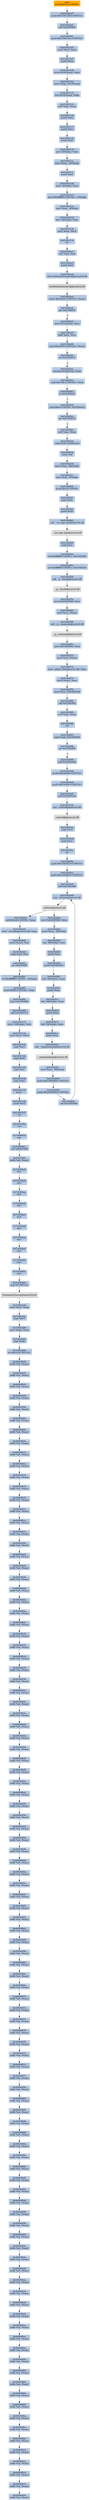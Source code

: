 digraph G {
node[shape=rectangle,style=filled,fillcolor=lightsteelblue,color=lightsteelblue]
bgcolor="transparent"
a0x01002ed5pushl_0x70UINT8[label="start\npushl $0x70<UINT8>",color="lightgrey",fillcolor="orange"];
a0x01002ed7pushl_0x10013d0UINT32[label="0x01002ed7\npushl $0x10013d0<UINT32>"];
a0x01002edccall_0x010030fc[label="0x01002edc\ncall 0x010030fc"];
a0x010030fcpushl_0x100314eUINT32[label="0x010030fc\npushl $0x100314e<UINT32>"];
a0x01003101movl_fs_0_eax[label="0x01003101\nmovl %fs:0, %eax"];
a0x01003107pushl_eax[label="0x01003107\npushl %eax"];
a0x01003108movl_0x10esp__eax[label="0x01003108\nmovl 0x10(%esp), %eax"];
a0x0100310cmovl_ebp_0x10esp_[label="0x0100310c\nmovl %ebp, 0x10(%esp)"];
a0x01003110leal_0x10esp__ebp[label="0x01003110\nleal 0x10(%esp), %ebp"];
a0x01003114subl_eax_esp[label="0x01003114\nsubl %eax, %esp"];
a0x01003116pushl_ebx[label="0x01003116\npushl %ebx"];
a0x01003117pushl_esi[label="0x01003117\npushl %esi"];
a0x01003118pushl_edi[label="0x01003118\npushl %edi"];
a0x01003119movl__8ebp__eax[label="0x01003119\nmovl -8(%ebp), %eax"];
a0x0100311cmovl_esp__24ebp_[label="0x0100311c\nmovl %esp, -24(%ebp)"];
a0x0100311fpushl_eax[label="0x0100311f\npushl %eax"];
a0x01003120movl__4ebp__eax[label="0x01003120\nmovl -4(%ebp), %eax"];
a0x01003123movl_0xffffffffUINT32__4ebp_[label="0x01003123\nmovl $0xffffffff<UINT32>, -4(%ebp)"];
a0x0100312amovl_eax__8ebp_[label="0x0100312a\nmovl %eax, -8(%ebp)"];
a0x0100312dleal__16ebp__eax[label="0x0100312d\nleal -16(%ebp), %eax"];
a0x01003130movl_eax_fs_0[label="0x01003130\nmovl %eax, %fs:0"];
a0x01003136ret[label="0x01003136\nret"];
a0x01002ee1xorl_edi_edi[label="0x01002ee1\nxorl %edi, %edi"];
a0x01002ee3pushl_edi[label="0x01002ee3\npushl %edi"];
a0x01002ee4call_GetModuleHandleA_kernel32_dll[label="0x01002ee4\ncall GetModuleHandleA@kernel32.dll"];
GetModuleHandleA_kernel32_dll[label="GetModuleHandleA@kernel32.dll",color="lightgrey",fillcolor="lightgrey"];
a0x01002eeacmpw_0x5a4dUINT16_eax_[label="0x01002eea\ncmpw $0x5a4d<UINT16>, (%eax)"];
a0x01002eefjne_0x01002f10[label="0x01002eef\njne 0x01002f10"];
a0x01002ef1movl_0x3ceax__ecx[label="0x01002ef1\nmovl 0x3c(%eax), %ecx"];
a0x01002ef4addl_eax_ecx[label="0x01002ef4\naddl %eax, %ecx"];
a0x01002ef6cmpl_0x4550UINT32_ecx_[label="0x01002ef6\ncmpl $0x4550<UINT32>, (%ecx)"];
a0x01002efcjne_0x01002f10[label="0x01002efc\njne 0x01002f10"];
a0x01002efemovzwl_0x18ecx__eax[label="0x01002efe\nmovzwl 0x18(%ecx), %eax"];
a0x01002f02cmpl_0x10bUINT32_eax[label="0x01002f02\ncmpl $0x10b<UINT32>, %eax"];
a0x01002f07je_0x01002f28[label="0x01002f07\nje 0x01002f28"];
a0x01002f28cmpl_0xeUINT8_0x74ecx_[label="0x01002f28\ncmpl $0xe<UINT8>, 0x74(%ecx)"];
a0x01002f2cjbe_0x01002f10[label="0x01002f2c\njbe 0x01002f10"];
a0x01002f2exorl_eax_eax[label="0x01002f2e\nxorl %eax, %eax"];
a0x01002f30cmpl_edi_0xe8ecx_[label="0x01002f30\ncmpl %edi, 0xe8(%ecx)"];
a0x01002f36setne_al[label="0x01002f36\nsetne %al"];
a0x01002f39movl_eax__28ebp_[label="0x01002f39\nmovl %eax, -28(%ebp)"];
a0x01002f3cmovl_edi__4ebp_[label="0x01002f3c\nmovl %edi, -4(%ebp)"];
a0x01002f3fpushl_0x2UINT8[label="0x01002f3f\npushl $0x2<UINT8>"];
a0x01002f41popl_ebx[label="0x01002f41\npopl %ebx"];
a0x01002f42pushl_ebx[label="0x01002f42\npushl %ebx"];
a0x01002f43call___set_app_type_msvcrt_dll[label="0x01002f43\ncall __set_app_type@msvcrt.dll"];
a__set_app_type_msvcrt_dll[label="__set_app_type@msvcrt.dll",color="lightgrey",fillcolor="lightgrey"];
a0x01002f49popl_ecx[label="0x01002f49\npopl %ecx"];
a0x01002f4aorl_0xffffffffUINT8_0x01005240[label="0x01002f4a\norl $0xffffffff<UINT8>, 0x01005240"];
a0x01002f51orl_0xffffffffUINT8_0x01005244[label="0x01002f51\norl $0xffffffff<UINT8>, 0x01005244"];
a0x01002f58call___p__fmode_msvcrt_dll[label="0x01002f58\ncall __p__fmode@msvcrt.dll"];
a__p__fmode_msvcrt_dll[label="__p__fmode@msvcrt.dll",color="lightgrey",fillcolor="lightgrey"];
a0x01002f5emovl_0x01005048_ecx[label="0x01002f5e\nmovl 0x01005048, %ecx"];
a0x01002f64movl_ecx_eax_[label="0x01002f64\nmovl %ecx, (%eax)"];
a0x01002f66call___p__commode_msvcrt_dll[label="0x01002f66\ncall __p__commode@msvcrt.dll"];
a__p__commode_msvcrt_dll[label="__p__commode@msvcrt.dll",color="lightgrey",fillcolor="lightgrey"];
a0x01002f6cmovl_0x01005044_ecx[label="0x01002f6c\nmovl 0x01005044, %ecx"];
a0x01002f72movl_ecx_eax_[label="0x01002f72\nmovl %ecx, (%eax)"];
a0x01002f74movl__adjust_fdiv_msvcrt_dll_eax[label="0x01002f74\nmovl _adjust_fdiv@msvcrt.dll, %eax"];
a0x01002f79movl_eax__eax[label="0x01002f79\nmovl (%eax), %eax"];
a0x01002f7bmovl_eax_0x01005248[label="0x01002f7b\nmovl %eax, 0x01005248"];
a0x01002f80call_0x010030f2[label="0x01002f80\ncall 0x010030f2"];
a0x010030f2xorl_eax_eax[label="0x010030f2\nxorl %eax, %eax"];
a0x010030f4ret[label="0x010030f4\nret"];
a0x01002f85cmpl_edi_0x01005030[label="0x01002f85\ncmpl %edi, 0x01005030"];
a0x01002f8bjne_0x01002f99[label="0x01002f8b\njne 0x01002f99"];
a0x01002f99call_0x010030db[label="0x01002f99\ncall 0x010030db"];
a0x010030dbpushl_0x30000UINT32[label="0x010030db\npushl $0x30000<UINT32>"];
a0x010030e0pushl_0x10000UINT32[label="0x010030e0\npushl $0x10000<UINT32>"];
a0x010030e5call_0x0100315a[label="0x010030e5\ncall 0x0100315a"];
a0x0100315ajmp__controlfp_msvcrt_dll[label="0x0100315a\njmp _controlfp@msvcrt.dll"];
a_controlfp_msvcrt_dll[label="_controlfp@msvcrt.dll",color="lightgrey",fillcolor="lightgrey"];
a0x010030eapopl_ecx[label="0x010030ea\npopl %ecx"];
a0x010030ebpopl_ecx[label="0x010030eb\npopl %ecx"];
a0x010030ecret[label="0x010030ec\nret"];
a0x01002f9epushl_0x1005010UINT32[label="0x01002f9e\npushl $0x1005010<UINT32>"];
a0x01002fa3pushl_0x100500cUINT32[label="0x01002fa3\npushl $0x100500c<UINT32>"];
a0x01002fa8call_0x010030d0[label="0x01002fa8\ncall 0x010030d0"];
a0x010030d0jmp__initterm_msvcrt_dll[label="0x010030d0\njmp _initterm@msvcrt.dll"];
a_initterm_msvcrt_dll[label="_initterm@msvcrt.dll",color="lightgrey",fillcolor="lightgrey"];
a0x01002fadmovl_0x01005040_eax[label="0x01002fad\nmovl 0x01005040, %eax"];
a0x01002fb2movl_eax__36ebp_[label="0x01002fb2\nmovl %eax, -36(%ebp)"];
a0x01002fb5leal__36ebp__eax[label="0x01002fb5\nleal -36(%ebp), %eax"];
a0x01002fb8pushl_eax[label="0x01002fb8\npushl %eax"];
a0x01002fb9pushl_0x0100503c[label="0x01002fb9\npushl 0x0100503c"];
a0x01002fbfleal__44ebp__eax[label="0x01002fbf\nleal -44(%ebp), %eax"];
a0x01002fc2pushl_eax[label="0x01002fc2\npushl %eax"];
a0x01002fc3leal__48ebp__eax[label="0x01002fc3\nleal -48(%ebp), %eax"];
a0x01002fc6pushl_eax[label="0x01002fc6\npushl %eax"];
a0x01002fc7leal__52ebp__eax[label="0x01002fc7\nleal -52(%ebp), %eax"];
a0x01002fcapushl_eax[label="0x01002fca\npushl %eax"];
a0x01002fcbcall___wgetmainargs_msvcrt_dll[label="0x01002fcb\ncall __wgetmainargs@msvcrt.dll"];
a__wgetmainargs_msvcrt_dll[label="__wgetmainargs@msvcrt.dll",color="lightgrey",fillcolor="lightgrey"];
a0x01002fd1movl_eax__56ebp_[label="0x01002fd1\nmovl %eax, -56(%ebp)"];
a0x01002fd4pushl_0x1005008UINT32[label="0x01002fd4\npushl $0x1005008<UINT32>"];
a0x01002fd9pushl_0x1005000UINT32[label="0x01002fd9\npushl $0x1005000<UINT32>"];
a0x01002fdecall_0x010030d0[label="0x01002fde\ncall 0x010030d0"];
a0x01002fe3addl_0x24UINT8_esp[label="0x01002fe3\naddl $0x24<UINT8>, %esp"];
a0x01002fe6movl__wcmdln_msvcrt_dll_eax[label="0x01002fe6\nmovl _wcmdln@msvcrt.dll, %eax"];
a0x01002febmovl_eax__esi[label="0x01002feb\nmovl (%eax), %esi"];
a0x01002fedcmpl_edi_esi[label="0x01002fed\ncmpl %edi, %esi"];
a0x01002fefjne_0x01002fff[label="0x01002fef\njne 0x01002fff"];
a0x01002ff1orl_0xffffffffUINT8__4ebp_[label="0x01002ff1\norl $0xffffffff<UINT8>, -4(%ebp)"];
a0x01002ff5movl_0xffUINT32_eax[label="0x01002ff5\nmovl $0xff<UINT32>, %eax"];
a0x01002ffajmp_0x010030b9[label="0x01002ffa\njmp 0x010030b9"];
a0x010030b9call_0x01003137[label="0x010030b9\ncall 0x01003137"];
a0x01003137movl__16ebp__ecx[label="0x01003137\nmovl -16(%ebp), %ecx"];
a0x0100313amovl_ecx_fs_0[label="0x0100313a\nmovl %ecx, %fs:0"];
a0x01003141popl_ecx[label="0x01003141\npopl %ecx"];
a0x01003142popl_edi[label="0x01003142\npopl %edi"];
a0x01003143popl_esi[label="0x01003143\npopl %esi"];
a0x01003144popl_ebx[label="0x01003144\npopl %ebx"];
a0x01003145leave_[label="0x01003145\nleave "];
a0x01003146pushl_ecx[label="0x01003146\npushl %ecx"];
a0x01003147ret[label="0x01003147\nret"];
a0x010030beret[label="0x010030be\nret"];
a0x7c8000c0nop_[label="0x7c8000c0\nnop "];
a0x7c8000c1call_0x63d7f9f4[label="0x7c8000c1\ncall 0x63d7f9f4"];
a0x63d7f9f4addb_al_eax_[label="0x63d7f9f4\naddb %al, (%eax)"];
a0x7c839aa8int3_[label="0x7c839aa8\nint3 "];
a0x7c839aa9int3_[label="0x7c839aa9\nint3 "];
a0x7c839aaaint3_[label="0x7c839aaa\nint3 "];
a0x7c839aabint3_[label="0x7c839aab\nint3 "];
a0x7c839aacint3_[label="0x7c839aac\nint3 "];
a0x7c839aadint3_[label="0x7c839aad\nint3 "];
a0x7c839aaeint3_[label="0x7c839aae\nint3 "];
a0x7c839aafint3_[label="0x7c839aaf\nint3 "];
a0x7c839ab0int3_[label="0x7c839ab0\nint3 "];
a0x7c839ab1int3_[label="0x7c839ab1\nint3 "];
a0x7c839ab2jmp_0x7c801e1a[label="0x7c839ab2\njmp 0x7c801e1a"];
TerminateProcess_kernel32_dll[label="TerminateProcess@kernel32.dll",color="lightgrey",fillcolor="lightgrey"];
a0x7c9032a8movl_fs_0_esp[label="0x7c9032a8\nmovl %fs:0, %esp"];
a0x7c9032afpopl_fs_0[label="0x7c9032af\npopl %fs:0"];
a0x7c9032b6movl_ebp_esp[label="0x7c9032b6\nmovl %ebp, %esp"];
a0x7c9032b8popl_ebp[label="0x7c9032b8\npopl %ebp"];
a0x7c9032b9ret_0x14UINT16[label="0x7c9032b9\nret $0x14<UINT16>"];
a0x00000000addb_al_eax_[label="0x00000000\naddb %al, (%eax)"];
a0x00000002addb_al_eax_[label="0x00000002\naddb %al, (%eax)"];
a0x00000004addb_al_eax_[label="0x00000004\naddb %al, (%eax)"];
a0x00000006addb_al_eax_[label="0x00000006\naddb %al, (%eax)"];
a0x00000008addb_al_eax_[label="0x00000008\naddb %al, (%eax)"];
a0x0000000aaddb_al_eax_[label="0x0000000a\naddb %al, (%eax)"];
a0x0000000caddb_al_eax_[label="0x0000000c\naddb %al, (%eax)"];
a0x0000000eaddb_al_eax_[label="0x0000000e\naddb %al, (%eax)"];
a0x00000010addb_al_eax_[label="0x00000010\naddb %al, (%eax)"];
a0x00000012addb_al_eax_[label="0x00000012\naddb %al, (%eax)"];
a0x00000014addb_al_eax_[label="0x00000014\naddb %al, (%eax)"];
a0x00000016addb_al_eax_[label="0x00000016\naddb %al, (%eax)"];
a0x00000018addb_al_eax_[label="0x00000018\naddb %al, (%eax)"];
a0x0000001aaddb_al_eax_[label="0x0000001a\naddb %al, (%eax)"];
a0x0000001caddb_al_eax_[label="0x0000001c\naddb %al, (%eax)"];
a0x0000001eaddb_al_eax_[label="0x0000001e\naddb %al, (%eax)"];
a0x00000020addb_al_eax_[label="0x00000020\naddb %al, (%eax)"];
a0x00000022addb_al_eax_[label="0x00000022\naddb %al, (%eax)"];
a0x00000024addb_al_eax_[label="0x00000024\naddb %al, (%eax)"];
a0x00000026addb_al_eax_[label="0x00000026\naddb %al, (%eax)"];
a0x00000028addb_al_eax_[label="0x00000028\naddb %al, (%eax)"];
a0x0000002aaddb_al_eax_[label="0x0000002a\naddb %al, (%eax)"];
a0x0000002caddb_al_eax_[label="0x0000002c\naddb %al, (%eax)"];
a0x0000002eaddb_al_eax_[label="0x0000002e\naddb %al, (%eax)"];
a0x00000030addb_al_eax_[label="0x00000030\naddb %al, (%eax)"];
a0x00000032addb_al_eax_[label="0x00000032\naddb %al, (%eax)"];
a0x00000034addb_al_eax_[label="0x00000034\naddb %al, (%eax)"];
a0x00000036addb_al_eax_[label="0x00000036\naddb %al, (%eax)"];
a0x00000038addb_al_eax_[label="0x00000038\naddb %al, (%eax)"];
a0x0000003aaddb_al_eax_[label="0x0000003a\naddb %al, (%eax)"];
a0x0000003caddb_al_eax_[label="0x0000003c\naddb %al, (%eax)"];
a0x0000003eaddb_al_eax_[label="0x0000003e\naddb %al, (%eax)"];
a0x00000040addb_al_eax_[label="0x00000040\naddb %al, (%eax)"];
a0x00000042addb_al_eax_[label="0x00000042\naddb %al, (%eax)"];
a0x00000044addb_al_eax_[label="0x00000044\naddb %al, (%eax)"];
a0x00000046addb_al_eax_[label="0x00000046\naddb %al, (%eax)"];
a0x00000048addb_al_eax_[label="0x00000048\naddb %al, (%eax)"];
a0x0000004aaddb_al_eax_[label="0x0000004a\naddb %al, (%eax)"];
a0x0000004caddb_al_eax_[label="0x0000004c\naddb %al, (%eax)"];
a0x0000004eaddb_al_eax_[label="0x0000004e\naddb %al, (%eax)"];
a0x00000050addb_al_eax_[label="0x00000050\naddb %al, (%eax)"];
a0x00000052addb_al_eax_[label="0x00000052\naddb %al, (%eax)"];
a0x00000054addb_al_eax_[label="0x00000054\naddb %al, (%eax)"];
a0x00000056addb_al_eax_[label="0x00000056\naddb %al, (%eax)"];
a0x00000058addb_al_eax_[label="0x00000058\naddb %al, (%eax)"];
a0x0000005aaddb_al_eax_[label="0x0000005a\naddb %al, (%eax)"];
a0x0000005caddb_al_eax_[label="0x0000005c\naddb %al, (%eax)"];
a0x0000005eaddb_al_eax_[label="0x0000005e\naddb %al, (%eax)"];
a0x00000060addb_al_eax_[label="0x00000060\naddb %al, (%eax)"];
a0x00000062addb_al_eax_[label="0x00000062\naddb %al, (%eax)"];
a0x00000064addb_al_eax_[label="0x00000064\naddb %al, (%eax)"];
a0x00000066addb_al_eax_[label="0x00000066\naddb %al, (%eax)"];
a0x00000068addb_al_eax_[label="0x00000068\naddb %al, (%eax)"];
a0x0000006aaddb_al_eax_[label="0x0000006a\naddb %al, (%eax)"];
a0x0000006caddb_al_eax_[label="0x0000006c\naddb %al, (%eax)"];
a0x0000006eaddb_al_eax_[label="0x0000006e\naddb %al, (%eax)"];
a0x00000070addb_al_eax_[label="0x00000070\naddb %al, (%eax)"];
a0x00000072addb_al_eax_[label="0x00000072\naddb %al, (%eax)"];
a0x00000074addb_al_eax_[label="0x00000074\naddb %al, (%eax)"];
a0x00000076addb_al_eax_[label="0x00000076\naddb %al, (%eax)"];
a0x00000078addb_al_eax_[label="0x00000078\naddb %al, (%eax)"];
a0x0000007aaddb_al_eax_[label="0x0000007a\naddb %al, (%eax)"];
a0x0000007caddb_al_eax_[label="0x0000007c\naddb %al, (%eax)"];
a0x0000007eaddb_al_eax_[label="0x0000007e\naddb %al, (%eax)"];
a0x00000080addb_al_eax_[label="0x00000080\naddb %al, (%eax)"];
a0x00000082addb_al_eax_[label="0x00000082\naddb %al, (%eax)"];
a0x00000084addb_al_eax_[label="0x00000084\naddb %al, (%eax)"];
a0x00000086addb_al_eax_[label="0x00000086\naddb %al, (%eax)"];
a0x00000088addb_al_eax_[label="0x00000088\naddb %al, (%eax)"];
a0x0000008aaddb_al_eax_[label="0x0000008a\naddb %al, (%eax)"];
a0x0000008caddb_al_eax_[label="0x0000008c\naddb %al, (%eax)"];
a0x0000008eaddb_al_eax_[label="0x0000008e\naddb %al, (%eax)"];
a0x00000090addb_al_eax_[label="0x00000090\naddb %al, (%eax)"];
a0x00000092addb_al_eax_[label="0x00000092\naddb %al, (%eax)"];
a0x00000094addb_al_eax_[label="0x00000094\naddb %al, (%eax)"];
a0x00000096addb_al_eax_[label="0x00000096\naddb %al, (%eax)"];
a0x00000098addb_al_eax_[label="0x00000098\naddb %al, (%eax)"];
a0x0000009aaddb_al_eax_[label="0x0000009a\naddb %al, (%eax)"];
a0x0000009caddb_al_eax_[label="0x0000009c\naddb %al, (%eax)"];
a0x0000009eaddb_al_eax_[label="0x0000009e\naddb %al, (%eax)"];
a0x000000a0addb_al_eax_[label="0x000000a0\naddb %al, (%eax)"];
a0x000000a2addb_al_eax_[label="0x000000a2\naddb %al, (%eax)"];
a0x000000a4addb_al_eax_[label="0x000000a4\naddb %al, (%eax)"];
a0x000000a6addb_al_eax_[label="0x000000a6\naddb %al, (%eax)"];
a0x000000a8addb_al_eax_[label="0x000000a8\naddb %al, (%eax)"];
a0x000000aaaddb_al_eax_[label="0x000000aa\naddb %al, (%eax)"];
a0x000000acaddb_al_eax_[label="0x000000ac\naddb %al, (%eax)"];
a0x000000aeaddb_al_eax_[label="0x000000ae\naddb %al, (%eax)"];
a0x000000b0addb_al_eax_[label="0x000000b0\naddb %al, (%eax)"];
a0x000000b2addb_al_eax_[label="0x000000b2\naddb %al, (%eax)"];
a0x000000b4addb_al_eax_[label="0x000000b4\naddb %al, (%eax)"];
a0x000000b6addb_al_eax_[label="0x000000b6\naddb %al, (%eax)"];
a0x000000b8addb_al_eax_[label="0x000000b8\naddb %al, (%eax)"];
a0x000000baaddb_al_eax_[label="0x000000ba\naddb %al, (%eax)"];
a0x000000bcaddb_al_eax_[label="0x000000bc\naddb %al, (%eax)"];
a0x000000beaddb_al_eax_[label="0x000000be\naddb %al, (%eax)"];
a0x000000c0addb_al_eax_[label="0x000000c0\naddb %al, (%eax)"];
a0x000000c2addb_al_eax_[label="0x000000c2\naddb %al, (%eax)"];
a0x000000c4addb_al_eax_[label="0x000000c4\naddb %al, (%eax)"];
a0x000000c6addb_al_eax_[label="0x000000c6\naddb %al, (%eax)"];
a0x000000c8addb_al_eax_[label="0x000000c8\naddb %al, (%eax)"];
a0x01002ed5pushl_0x70UINT8 -> a0x01002ed7pushl_0x10013d0UINT32 [color="#000000"];
a0x01002ed7pushl_0x10013d0UINT32 -> a0x01002edccall_0x010030fc [color="#000000"];
a0x01002edccall_0x010030fc -> a0x010030fcpushl_0x100314eUINT32 [color="#000000"];
a0x010030fcpushl_0x100314eUINT32 -> a0x01003101movl_fs_0_eax [color="#000000"];
a0x01003101movl_fs_0_eax -> a0x01003107pushl_eax [color="#000000"];
a0x01003107pushl_eax -> a0x01003108movl_0x10esp__eax [color="#000000"];
a0x01003108movl_0x10esp__eax -> a0x0100310cmovl_ebp_0x10esp_ [color="#000000"];
a0x0100310cmovl_ebp_0x10esp_ -> a0x01003110leal_0x10esp__ebp [color="#000000"];
a0x01003110leal_0x10esp__ebp -> a0x01003114subl_eax_esp [color="#000000"];
a0x01003114subl_eax_esp -> a0x01003116pushl_ebx [color="#000000"];
a0x01003116pushl_ebx -> a0x01003117pushl_esi [color="#000000"];
a0x01003117pushl_esi -> a0x01003118pushl_edi [color="#000000"];
a0x01003118pushl_edi -> a0x01003119movl__8ebp__eax [color="#000000"];
a0x01003119movl__8ebp__eax -> a0x0100311cmovl_esp__24ebp_ [color="#000000"];
a0x0100311cmovl_esp__24ebp_ -> a0x0100311fpushl_eax [color="#000000"];
a0x0100311fpushl_eax -> a0x01003120movl__4ebp__eax [color="#000000"];
a0x01003120movl__4ebp__eax -> a0x01003123movl_0xffffffffUINT32__4ebp_ [color="#000000"];
a0x01003123movl_0xffffffffUINT32__4ebp_ -> a0x0100312amovl_eax__8ebp_ [color="#000000"];
a0x0100312amovl_eax__8ebp_ -> a0x0100312dleal__16ebp__eax [color="#000000"];
a0x0100312dleal__16ebp__eax -> a0x01003130movl_eax_fs_0 [color="#000000"];
a0x01003130movl_eax_fs_0 -> a0x01003136ret [color="#000000"];
a0x01003136ret -> a0x01002ee1xorl_edi_edi [color="#000000"];
a0x01002ee1xorl_edi_edi -> a0x01002ee3pushl_edi [color="#000000"];
a0x01002ee3pushl_edi -> a0x01002ee4call_GetModuleHandleA_kernel32_dll [color="#000000"];
a0x01002ee4call_GetModuleHandleA_kernel32_dll -> GetModuleHandleA_kernel32_dll [color="#000000"];
GetModuleHandleA_kernel32_dll -> a0x01002eeacmpw_0x5a4dUINT16_eax_ [color="#000000"];
a0x01002eeacmpw_0x5a4dUINT16_eax_ -> a0x01002eefjne_0x01002f10 [color="#000000"];
a0x01002eefjne_0x01002f10 -> a0x01002ef1movl_0x3ceax__ecx [color="#000000",label="F"];
a0x01002ef1movl_0x3ceax__ecx -> a0x01002ef4addl_eax_ecx [color="#000000"];
a0x01002ef4addl_eax_ecx -> a0x01002ef6cmpl_0x4550UINT32_ecx_ [color="#000000"];
a0x01002ef6cmpl_0x4550UINT32_ecx_ -> a0x01002efcjne_0x01002f10 [color="#000000"];
a0x01002efcjne_0x01002f10 -> a0x01002efemovzwl_0x18ecx__eax [color="#000000",label="F"];
a0x01002efemovzwl_0x18ecx__eax -> a0x01002f02cmpl_0x10bUINT32_eax [color="#000000"];
a0x01002f02cmpl_0x10bUINT32_eax -> a0x01002f07je_0x01002f28 [color="#000000"];
a0x01002f07je_0x01002f28 -> a0x01002f28cmpl_0xeUINT8_0x74ecx_ [color="#000000",label="T"];
a0x01002f28cmpl_0xeUINT8_0x74ecx_ -> a0x01002f2cjbe_0x01002f10 [color="#000000"];
a0x01002f2cjbe_0x01002f10 -> a0x01002f2exorl_eax_eax [color="#000000",label="F"];
a0x01002f2exorl_eax_eax -> a0x01002f30cmpl_edi_0xe8ecx_ [color="#000000"];
a0x01002f30cmpl_edi_0xe8ecx_ -> a0x01002f36setne_al [color="#000000"];
a0x01002f36setne_al -> a0x01002f39movl_eax__28ebp_ [color="#000000"];
a0x01002f39movl_eax__28ebp_ -> a0x01002f3cmovl_edi__4ebp_ [color="#000000"];
a0x01002f3cmovl_edi__4ebp_ -> a0x01002f3fpushl_0x2UINT8 [color="#000000"];
a0x01002f3fpushl_0x2UINT8 -> a0x01002f41popl_ebx [color="#000000"];
a0x01002f41popl_ebx -> a0x01002f42pushl_ebx [color="#000000"];
a0x01002f42pushl_ebx -> a0x01002f43call___set_app_type_msvcrt_dll [color="#000000"];
a0x01002f43call___set_app_type_msvcrt_dll -> a__set_app_type_msvcrt_dll [color="#000000"];
a__set_app_type_msvcrt_dll -> a0x01002f49popl_ecx [color="#000000"];
a0x01002f49popl_ecx -> a0x01002f4aorl_0xffffffffUINT8_0x01005240 [color="#000000"];
a0x01002f4aorl_0xffffffffUINT8_0x01005240 -> a0x01002f51orl_0xffffffffUINT8_0x01005244 [color="#000000"];
a0x01002f51orl_0xffffffffUINT8_0x01005244 -> a0x01002f58call___p__fmode_msvcrt_dll [color="#000000"];
a0x01002f58call___p__fmode_msvcrt_dll -> a__p__fmode_msvcrt_dll [color="#000000"];
a__p__fmode_msvcrt_dll -> a0x01002f5emovl_0x01005048_ecx [color="#000000"];
a0x01002f5emovl_0x01005048_ecx -> a0x01002f64movl_ecx_eax_ [color="#000000"];
a0x01002f64movl_ecx_eax_ -> a0x01002f66call___p__commode_msvcrt_dll [color="#000000"];
a0x01002f66call___p__commode_msvcrt_dll -> a__p__commode_msvcrt_dll [color="#000000"];
a__p__commode_msvcrt_dll -> a0x01002f6cmovl_0x01005044_ecx [color="#000000"];
a0x01002f6cmovl_0x01005044_ecx -> a0x01002f72movl_ecx_eax_ [color="#000000"];
a0x01002f72movl_ecx_eax_ -> a0x01002f74movl__adjust_fdiv_msvcrt_dll_eax [color="#000000"];
a0x01002f74movl__adjust_fdiv_msvcrt_dll_eax -> a0x01002f79movl_eax__eax [color="#000000"];
a0x01002f79movl_eax__eax -> a0x01002f7bmovl_eax_0x01005248 [color="#000000"];
a0x01002f7bmovl_eax_0x01005248 -> a0x01002f80call_0x010030f2 [color="#000000"];
a0x01002f80call_0x010030f2 -> a0x010030f2xorl_eax_eax [color="#000000"];
a0x010030f2xorl_eax_eax -> a0x010030f4ret [color="#000000"];
a0x010030f4ret -> a0x01002f85cmpl_edi_0x01005030 [color="#000000"];
a0x01002f85cmpl_edi_0x01005030 -> a0x01002f8bjne_0x01002f99 [color="#000000"];
a0x01002f8bjne_0x01002f99 -> a0x01002f99call_0x010030db [color="#000000",label="T"];
a0x01002f99call_0x010030db -> a0x010030dbpushl_0x30000UINT32 [color="#000000"];
a0x010030dbpushl_0x30000UINT32 -> a0x010030e0pushl_0x10000UINT32 [color="#000000"];
a0x010030e0pushl_0x10000UINT32 -> a0x010030e5call_0x0100315a [color="#000000"];
a0x010030e5call_0x0100315a -> a0x0100315ajmp__controlfp_msvcrt_dll [color="#000000"];
a0x0100315ajmp__controlfp_msvcrt_dll -> a_controlfp_msvcrt_dll [color="#000000"];
a_controlfp_msvcrt_dll -> a0x010030eapopl_ecx [color="#000000"];
a0x010030eapopl_ecx -> a0x010030ebpopl_ecx [color="#000000"];
a0x010030ebpopl_ecx -> a0x010030ecret [color="#000000"];
a0x010030ecret -> a0x01002f9epushl_0x1005010UINT32 [color="#000000"];
a0x01002f9epushl_0x1005010UINT32 -> a0x01002fa3pushl_0x100500cUINT32 [color="#000000"];
a0x01002fa3pushl_0x100500cUINT32 -> a0x01002fa8call_0x010030d0 [color="#000000"];
a0x01002fa8call_0x010030d0 -> a0x010030d0jmp__initterm_msvcrt_dll [color="#000000"];
a0x010030d0jmp__initterm_msvcrt_dll -> a_initterm_msvcrt_dll [color="#000000"];
a_initterm_msvcrt_dll -> a0x01002fadmovl_0x01005040_eax [color="#000000"];
a0x01002fadmovl_0x01005040_eax -> a0x01002fb2movl_eax__36ebp_ [color="#000000"];
a0x01002fb2movl_eax__36ebp_ -> a0x01002fb5leal__36ebp__eax [color="#000000"];
a0x01002fb5leal__36ebp__eax -> a0x01002fb8pushl_eax [color="#000000"];
a0x01002fb8pushl_eax -> a0x01002fb9pushl_0x0100503c [color="#000000"];
a0x01002fb9pushl_0x0100503c -> a0x01002fbfleal__44ebp__eax [color="#000000"];
a0x01002fbfleal__44ebp__eax -> a0x01002fc2pushl_eax [color="#000000"];
a0x01002fc2pushl_eax -> a0x01002fc3leal__48ebp__eax [color="#000000"];
a0x01002fc3leal__48ebp__eax -> a0x01002fc6pushl_eax [color="#000000"];
a0x01002fc6pushl_eax -> a0x01002fc7leal__52ebp__eax [color="#000000"];
a0x01002fc7leal__52ebp__eax -> a0x01002fcapushl_eax [color="#000000"];
a0x01002fcapushl_eax -> a0x01002fcbcall___wgetmainargs_msvcrt_dll [color="#000000"];
a0x01002fcbcall___wgetmainargs_msvcrt_dll -> a__wgetmainargs_msvcrt_dll [color="#000000"];
a__wgetmainargs_msvcrt_dll -> a0x01002fd1movl_eax__56ebp_ [color="#000000"];
a0x01002fd1movl_eax__56ebp_ -> a0x01002fd4pushl_0x1005008UINT32 [color="#000000"];
a0x01002fd4pushl_0x1005008UINT32 -> a0x01002fd9pushl_0x1005000UINT32 [color="#000000"];
a0x01002fd9pushl_0x1005000UINT32 -> a0x01002fdecall_0x010030d0 [color="#000000"];
a0x01002fdecall_0x010030d0 -> a0x010030d0jmp__initterm_msvcrt_dll [color="#000000"];
a_initterm_msvcrt_dll -> a0x01002fe3addl_0x24UINT8_esp [color="#000000"];
a0x01002fe3addl_0x24UINT8_esp -> a0x01002fe6movl__wcmdln_msvcrt_dll_eax [color="#000000"];
a0x01002fe6movl__wcmdln_msvcrt_dll_eax -> a0x01002febmovl_eax__esi [color="#000000"];
a0x01002febmovl_eax__esi -> a0x01002fedcmpl_edi_esi [color="#000000"];
a0x01002fedcmpl_edi_esi -> a0x01002fefjne_0x01002fff [color="#000000"];
a0x01002fefjne_0x01002fff -> a0x01002ff1orl_0xffffffffUINT8__4ebp_ [color="#000000",label="F"];
a0x01002ff1orl_0xffffffffUINT8__4ebp_ -> a0x01002ff5movl_0xffUINT32_eax [color="#000000"];
a0x01002ff5movl_0xffUINT32_eax -> a0x01002ffajmp_0x010030b9 [color="#000000"];
a0x01002ffajmp_0x010030b9 -> a0x010030b9call_0x01003137 [color="#000000"];
a0x010030b9call_0x01003137 -> a0x01003137movl__16ebp__ecx [color="#000000"];
a0x01003137movl__16ebp__ecx -> a0x0100313amovl_ecx_fs_0 [color="#000000"];
a0x0100313amovl_ecx_fs_0 -> a0x01003141popl_ecx [color="#000000"];
a0x01003141popl_ecx -> a0x01003142popl_edi [color="#000000"];
a0x01003142popl_edi -> a0x01003143popl_esi [color="#000000"];
a0x01003143popl_esi -> a0x01003144popl_ebx [color="#000000"];
a0x01003144popl_ebx -> a0x01003145leave_ [color="#000000"];
a0x01003145leave_ -> a0x01003146pushl_ecx [color="#000000"];
a0x01003146pushl_ecx -> a0x01003147ret [color="#000000"];
a0x01003147ret -> a0x010030beret [color="#000000"];
a0x010030beret -> a0x7c8000c0nop_ [color="#000000"];
a0x7c8000c0nop_ -> a0x7c8000c1call_0x63d7f9f4 [color="#000000"];
a0x7c8000c1call_0x63d7f9f4 -> a0x63d7f9f4addb_al_eax_ [color="#000000"];
a0x63d7f9f4addb_al_eax_ -> a0x7c839aa8int3_ [color="#000000"];
a0x7c839aa8int3_ -> a0x7c839aa9int3_ [color="#000000"];
a0x7c839aa9int3_ -> a0x7c839aaaint3_ [color="#000000"];
a0x7c839aaaint3_ -> a0x7c839aabint3_ [color="#000000"];
a0x7c839aabint3_ -> a0x7c839aacint3_ [color="#000000"];
a0x7c839aacint3_ -> a0x7c839aadint3_ [color="#000000"];
a0x7c839aadint3_ -> a0x7c839aaeint3_ [color="#000000"];
a0x7c839aaeint3_ -> a0x7c839aafint3_ [color="#000000"];
a0x7c839aafint3_ -> a0x7c839ab0int3_ [color="#000000"];
a0x7c839ab0int3_ -> a0x7c839ab1int3_ [color="#000000"];
a0x7c839ab1int3_ -> a0x7c839ab2jmp_0x7c801e1a [color="#000000"];
a0x7c839ab2jmp_0x7c801e1a -> TerminateProcess_kernel32_dll [color="#000000"];
TerminateProcess_kernel32_dll -> a0x7c9032a8movl_fs_0_esp [color="#000000"];
a0x7c9032a8movl_fs_0_esp -> a0x7c9032afpopl_fs_0 [color="#000000"];
a0x7c9032afpopl_fs_0 -> a0x7c9032b6movl_ebp_esp [color="#000000"];
a0x7c9032b6movl_ebp_esp -> a0x7c9032b8popl_ebp [color="#000000"];
a0x7c9032b8popl_ebp -> a0x7c9032b9ret_0x14UINT16 [color="#000000"];
a0x7c9032b9ret_0x14UINT16 -> a0x00000000addb_al_eax_ [color="#000000"];
a0x00000000addb_al_eax_ -> a0x00000002addb_al_eax_ [color="#000000"];
a0x00000002addb_al_eax_ -> a0x00000004addb_al_eax_ [color="#000000"];
a0x00000004addb_al_eax_ -> a0x00000006addb_al_eax_ [color="#000000"];
a0x00000006addb_al_eax_ -> a0x00000008addb_al_eax_ [color="#000000"];
a0x00000008addb_al_eax_ -> a0x0000000aaddb_al_eax_ [color="#000000"];
a0x0000000aaddb_al_eax_ -> a0x0000000caddb_al_eax_ [color="#000000"];
a0x0000000caddb_al_eax_ -> a0x0000000eaddb_al_eax_ [color="#000000"];
a0x0000000eaddb_al_eax_ -> a0x00000010addb_al_eax_ [color="#000000"];
a0x00000010addb_al_eax_ -> a0x00000012addb_al_eax_ [color="#000000"];
a0x00000012addb_al_eax_ -> a0x00000014addb_al_eax_ [color="#000000"];
a0x00000014addb_al_eax_ -> a0x00000016addb_al_eax_ [color="#000000"];
a0x00000016addb_al_eax_ -> a0x00000018addb_al_eax_ [color="#000000"];
a0x00000018addb_al_eax_ -> a0x0000001aaddb_al_eax_ [color="#000000"];
a0x0000001aaddb_al_eax_ -> a0x0000001caddb_al_eax_ [color="#000000"];
a0x0000001caddb_al_eax_ -> a0x0000001eaddb_al_eax_ [color="#000000"];
a0x0000001eaddb_al_eax_ -> a0x00000020addb_al_eax_ [color="#000000"];
a0x00000020addb_al_eax_ -> a0x00000022addb_al_eax_ [color="#000000"];
a0x00000022addb_al_eax_ -> a0x00000024addb_al_eax_ [color="#000000"];
a0x00000024addb_al_eax_ -> a0x00000026addb_al_eax_ [color="#000000"];
a0x00000026addb_al_eax_ -> a0x00000028addb_al_eax_ [color="#000000"];
a0x00000028addb_al_eax_ -> a0x0000002aaddb_al_eax_ [color="#000000"];
a0x0000002aaddb_al_eax_ -> a0x0000002caddb_al_eax_ [color="#000000"];
a0x0000002caddb_al_eax_ -> a0x0000002eaddb_al_eax_ [color="#000000"];
a0x0000002eaddb_al_eax_ -> a0x00000030addb_al_eax_ [color="#000000"];
a0x00000030addb_al_eax_ -> a0x00000032addb_al_eax_ [color="#000000"];
a0x00000032addb_al_eax_ -> a0x00000034addb_al_eax_ [color="#000000"];
a0x00000034addb_al_eax_ -> a0x00000036addb_al_eax_ [color="#000000"];
a0x00000036addb_al_eax_ -> a0x00000038addb_al_eax_ [color="#000000"];
a0x00000038addb_al_eax_ -> a0x0000003aaddb_al_eax_ [color="#000000"];
a0x0000003aaddb_al_eax_ -> a0x0000003caddb_al_eax_ [color="#000000"];
a0x0000003caddb_al_eax_ -> a0x0000003eaddb_al_eax_ [color="#000000"];
a0x0000003eaddb_al_eax_ -> a0x00000040addb_al_eax_ [color="#000000"];
a0x00000040addb_al_eax_ -> a0x00000042addb_al_eax_ [color="#000000"];
a0x00000042addb_al_eax_ -> a0x00000044addb_al_eax_ [color="#000000"];
a0x00000044addb_al_eax_ -> a0x00000046addb_al_eax_ [color="#000000"];
a0x00000046addb_al_eax_ -> a0x00000048addb_al_eax_ [color="#000000"];
a0x00000048addb_al_eax_ -> a0x0000004aaddb_al_eax_ [color="#000000"];
a0x0000004aaddb_al_eax_ -> a0x0000004caddb_al_eax_ [color="#000000"];
a0x0000004caddb_al_eax_ -> a0x0000004eaddb_al_eax_ [color="#000000"];
a0x0000004eaddb_al_eax_ -> a0x00000050addb_al_eax_ [color="#000000"];
a0x00000050addb_al_eax_ -> a0x00000052addb_al_eax_ [color="#000000"];
a0x00000052addb_al_eax_ -> a0x00000054addb_al_eax_ [color="#000000"];
a0x00000054addb_al_eax_ -> a0x00000056addb_al_eax_ [color="#000000"];
a0x00000056addb_al_eax_ -> a0x00000058addb_al_eax_ [color="#000000"];
a0x00000058addb_al_eax_ -> a0x0000005aaddb_al_eax_ [color="#000000"];
a0x0000005aaddb_al_eax_ -> a0x0000005caddb_al_eax_ [color="#000000"];
a0x0000005caddb_al_eax_ -> a0x0000005eaddb_al_eax_ [color="#000000"];
a0x0000005eaddb_al_eax_ -> a0x00000060addb_al_eax_ [color="#000000"];
a0x00000060addb_al_eax_ -> a0x00000062addb_al_eax_ [color="#000000"];
a0x00000062addb_al_eax_ -> a0x00000064addb_al_eax_ [color="#000000"];
a0x00000064addb_al_eax_ -> a0x00000066addb_al_eax_ [color="#000000"];
a0x00000066addb_al_eax_ -> a0x00000068addb_al_eax_ [color="#000000"];
a0x00000068addb_al_eax_ -> a0x0000006aaddb_al_eax_ [color="#000000"];
a0x0000006aaddb_al_eax_ -> a0x0000006caddb_al_eax_ [color="#000000"];
a0x0000006caddb_al_eax_ -> a0x0000006eaddb_al_eax_ [color="#000000"];
a0x0000006eaddb_al_eax_ -> a0x00000070addb_al_eax_ [color="#000000"];
a0x00000070addb_al_eax_ -> a0x00000072addb_al_eax_ [color="#000000"];
a0x00000072addb_al_eax_ -> a0x00000074addb_al_eax_ [color="#000000"];
a0x00000074addb_al_eax_ -> a0x00000076addb_al_eax_ [color="#000000"];
a0x00000076addb_al_eax_ -> a0x00000078addb_al_eax_ [color="#000000"];
a0x00000078addb_al_eax_ -> a0x0000007aaddb_al_eax_ [color="#000000"];
a0x0000007aaddb_al_eax_ -> a0x0000007caddb_al_eax_ [color="#000000"];
a0x0000007caddb_al_eax_ -> a0x0000007eaddb_al_eax_ [color="#000000"];
a0x0000007eaddb_al_eax_ -> a0x00000080addb_al_eax_ [color="#000000"];
a0x00000080addb_al_eax_ -> a0x00000082addb_al_eax_ [color="#000000"];
a0x00000082addb_al_eax_ -> a0x00000084addb_al_eax_ [color="#000000"];
a0x00000084addb_al_eax_ -> a0x00000086addb_al_eax_ [color="#000000"];
a0x00000086addb_al_eax_ -> a0x00000088addb_al_eax_ [color="#000000"];
a0x00000088addb_al_eax_ -> a0x0000008aaddb_al_eax_ [color="#000000"];
a0x0000008aaddb_al_eax_ -> a0x0000008caddb_al_eax_ [color="#000000"];
a0x0000008caddb_al_eax_ -> a0x0000008eaddb_al_eax_ [color="#000000"];
a0x0000008eaddb_al_eax_ -> a0x00000090addb_al_eax_ [color="#000000"];
a0x00000090addb_al_eax_ -> a0x00000092addb_al_eax_ [color="#000000"];
a0x00000092addb_al_eax_ -> a0x00000094addb_al_eax_ [color="#000000"];
a0x00000094addb_al_eax_ -> a0x00000096addb_al_eax_ [color="#000000"];
a0x00000096addb_al_eax_ -> a0x00000098addb_al_eax_ [color="#000000"];
a0x00000098addb_al_eax_ -> a0x0000009aaddb_al_eax_ [color="#000000"];
a0x0000009aaddb_al_eax_ -> a0x0000009caddb_al_eax_ [color="#000000"];
a0x0000009caddb_al_eax_ -> a0x0000009eaddb_al_eax_ [color="#000000"];
a0x0000009eaddb_al_eax_ -> a0x000000a0addb_al_eax_ [color="#000000"];
a0x000000a0addb_al_eax_ -> a0x000000a2addb_al_eax_ [color="#000000"];
a0x000000a2addb_al_eax_ -> a0x000000a4addb_al_eax_ [color="#000000"];
a0x000000a4addb_al_eax_ -> a0x000000a6addb_al_eax_ [color="#000000"];
a0x000000a6addb_al_eax_ -> a0x000000a8addb_al_eax_ [color="#000000"];
a0x000000a8addb_al_eax_ -> a0x000000aaaddb_al_eax_ [color="#000000"];
a0x000000aaaddb_al_eax_ -> a0x000000acaddb_al_eax_ [color="#000000"];
a0x000000acaddb_al_eax_ -> a0x000000aeaddb_al_eax_ [color="#000000"];
a0x000000aeaddb_al_eax_ -> a0x000000b0addb_al_eax_ [color="#000000"];
a0x000000b0addb_al_eax_ -> a0x000000b2addb_al_eax_ [color="#000000"];
a0x000000b2addb_al_eax_ -> a0x000000b4addb_al_eax_ [color="#000000"];
a0x000000b4addb_al_eax_ -> a0x000000b6addb_al_eax_ [color="#000000"];
a0x000000b6addb_al_eax_ -> a0x000000b8addb_al_eax_ [color="#000000"];
a0x000000b8addb_al_eax_ -> a0x000000baaddb_al_eax_ [color="#000000"];
a0x000000baaddb_al_eax_ -> a0x000000bcaddb_al_eax_ [color="#000000"];
a0x000000bcaddb_al_eax_ -> a0x000000beaddb_al_eax_ [color="#000000"];
a0x000000beaddb_al_eax_ -> a0x000000c0addb_al_eax_ [color="#000000"];
a0x000000c0addb_al_eax_ -> a0x000000c2addb_al_eax_ [color="#000000"];
a0x000000c2addb_al_eax_ -> a0x000000c4addb_al_eax_ [color="#000000"];
a0x000000c4addb_al_eax_ -> a0x000000c6addb_al_eax_ [color="#000000"];
a0x000000c6addb_al_eax_ -> a0x000000c8addb_al_eax_ [color="#000000"];
}
